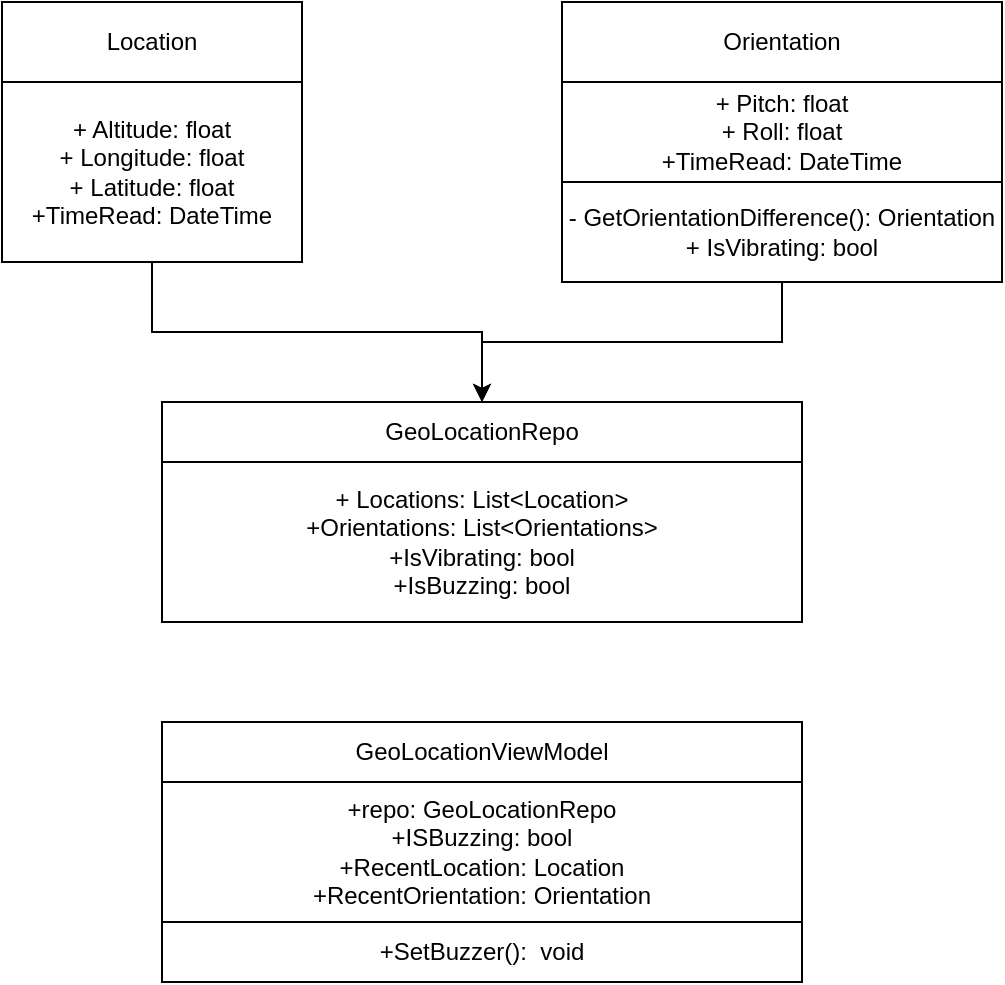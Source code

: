 <mxfile version="24.3.1" type="device">
  <diagram id="C5RBs43oDa-KdzZeNtuy" name="Page-1">
    <mxGraphModel dx="503" dy="737" grid="1" gridSize="10" guides="1" tooltips="1" connect="1" arrows="1" fold="1" page="1" pageScale="1" pageWidth="827" pageHeight="1169" math="0" shadow="0">
      <root>
        <mxCell id="WIyWlLk6GJQsqaUBKTNV-0" />
        <mxCell id="WIyWlLk6GJQsqaUBKTNV-1" parent="WIyWlLk6GJQsqaUBKTNV-0" />
        <mxCell id="lzqWqzChDHCCNov0YOmg-0" value="Location" style="text;html=1;align=center;verticalAlign=middle;whiteSpace=wrap;rounded=0;strokeColor=default;" parent="WIyWlLk6GJQsqaUBKTNV-1" vertex="1">
          <mxGeometry x="120" y="80" width="150" height="40" as="geometry" />
        </mxCell>
        <mxCell id="lzqWqzChDHCCNov0YOmg-11" style="edgeStyle=orthogonalEdgeStyle;rounded=0;orthogonalLoop=1;jettySize=auto;html=1;entryX=0.5;entryY=0;entryDx=0;entryDy=0;" parent="WIyWlLk6GJQsqaUBKTNV-1" source="lzqWqzChDHCCNov0YOmg-1" target="lzqWqzChDHCCNov0YOmg-7" edge="1">
          <mxGeometry relative="1" as="geometry" />
        </mxCell>
        <mxCell id="lzqWqzChDHCCNov0YOmg-1" value="+ Altitude: float&lt;div&gt;+ Longitude: float&lt;/div&gt;&lt;div&gt;+ Latitude: float&lt;/div&gt;&lt;div&gt;+TimeRead: DateTime&lt;/div&gt;" style="text;html=1;align=center;verticalAlign=middle;whiteSpace=wrap;rounded=0;strokeColor=default;" parent="WIyWlLk6GJQsqaUBKTNV-1" vertex="1">
          <mxGeometry x="120" y="120" width="150" height="90" as="geometry" />
        </mxCell>
        <mxCell id="lzqWqzChDHCCNov0YOmg-2" value="Orientation" style="text;html=1;align=center;verticalAlign=middle;whiteSpace=wrap;rounded=0;strokeColor=default;" parent="WIyWlLk6GJQsqaUBKTNV-1" vertex="1">
          <mxGeometry x="400" y="80" width="220" height="40" as="geometry" />
        </mxCell>
        <mxCell id="lzqWqzChDHCCNov0YOmg-3" value="+ Pitch: float&lt;div&gt;+ Roll: float&lt;/div&gt;&lt;div&gt;+TimeRead: DateTime&lt;/div&gt;" style="text;html=1;align=center;verticalAlign=middle;whiteSpace=wrap;rounded=0;strokeColor=default;" parent="WIyWlLk6GJQsqaUBKTNV-1" vertex="1">
          <mxGeometry x="400" y="120" width="220" height="50" as="geometry" />
        </mxCell>
        <mxCell id="lzqWqzChDHCCNov0YOmg-10" style="edgeStyle=orthogonalEdgeStyle;rounded=0;orthogonalLoop=1;jettySize=auto;html=1;" parent="WIyWlLk6GJQsqaUBKTNV-1" source="lzqWqzChDHCCNov0YOmg-4" target="lzqWqzChDHCCNov0YOmg-7" edge="1">
          <mxGeometry relative="1" as="geometry" />
        </mxCell>
        <mxCell id="lzqWqzChDHCCNov0YOmg-4" value="- GetOrientationDifference(): Orientation&lt;div&gt;+ IsVibrating: bool&lt;/div&gt;" style="text;html=1;align=center;verticalAlign=middle;whiteSpace=wrap;rounded=0;strokeColor=default;" parent="WIyWlLk6GJQsqaUBKTNV-1" vertex="1">
          <mxGeometry x="400" y="170" width="220" height="50" as="geometry" />
        </mxCell>
        <mxCell id="lzqWqzChDHCCNov0YOmg-7" value="GeoLocationRepo" style="text;html=1;align=center;verticalAlign=middle;whiteSpace=wrap;rounded=0;strokeColor=default;" parent="WIyWlLk6GJQsqaUBKTNV-1" vertex="1">
          <mxGeometry x="200" y="280" width="320" height="30" as="geometry" />
        </mxCell>
        <mxCell id="lzqWqzChDHCCNov0YOmg-9" value="+ Locations: List&amp;lt;Location&amp;gt;&lt;div&gt;+Orientations: List&amp;lt;Orientations&amp;gt;&lt;/div&gt;&lt;div&gt;+IsVibrating: bool&lt;/div&gt;&lt;div&gt;+IsBuzzing: bool&lt;/div&gt;" style="text;html=1;align=center;verticalAlign=middle;whiteSpace=wrap;rounded=0;strokeColor=default;" parent="WIyWlLk6GJQsqaUBKTNV-1" vertex="1">
          <mxGeometry x="200" y="310" width="320" height="80" as="geometry" />
        </mxCell>
        <mxCell id="bgrD8iQK7DiYV1Qy_NWe-0" value="GeoLocationViewModel" style="rounded=0;whiteSpace=wrap;html=1;" vertex="1" parent="WIyWlLk6GJQsqaUBKTNV-1">
          <mxGeometry x="200" y="440" width="320" height="30" as="geometry" />
        </mxCell>
        <mxCell id="bgrD8iQK7DiYV1Qy_NWe-1" value="+repo: GeoLocationRepo&lt;div&gt;+ISBuzzing: bool&lt;/div&gt;&lt;div&gt;+RecentLocation: Location&lt;/div&gt;&lt;div&gt;+RecentOrientation: Orientation&lt;/div&gt;" style="rounded=0;whiteSpace=wrap;html=1;" vertex="1" parent="WIyWlLk6GJQsqaUBKTNV-1">
          <mxGeometry x="200" y="470" width="320" height="70" as="geometry" />
        </mxCell>
        <mxCell id="bgrD8iQK7DiYV1Qy_NWe-2" value="+SetBuzzer():&amp;nbsp; void" style="rounded=0;whiteSpace=wrap;html=1;" vertex="1" parent="WIyWlLk6GJQsqaUBKTNV-1">
          <mxGeometry x="200" y="540" width="320" height="30" as="geometry" />
        </mxCell>
      </root>
    </mxGraphModel>
  </diagram>
</mxfile>
